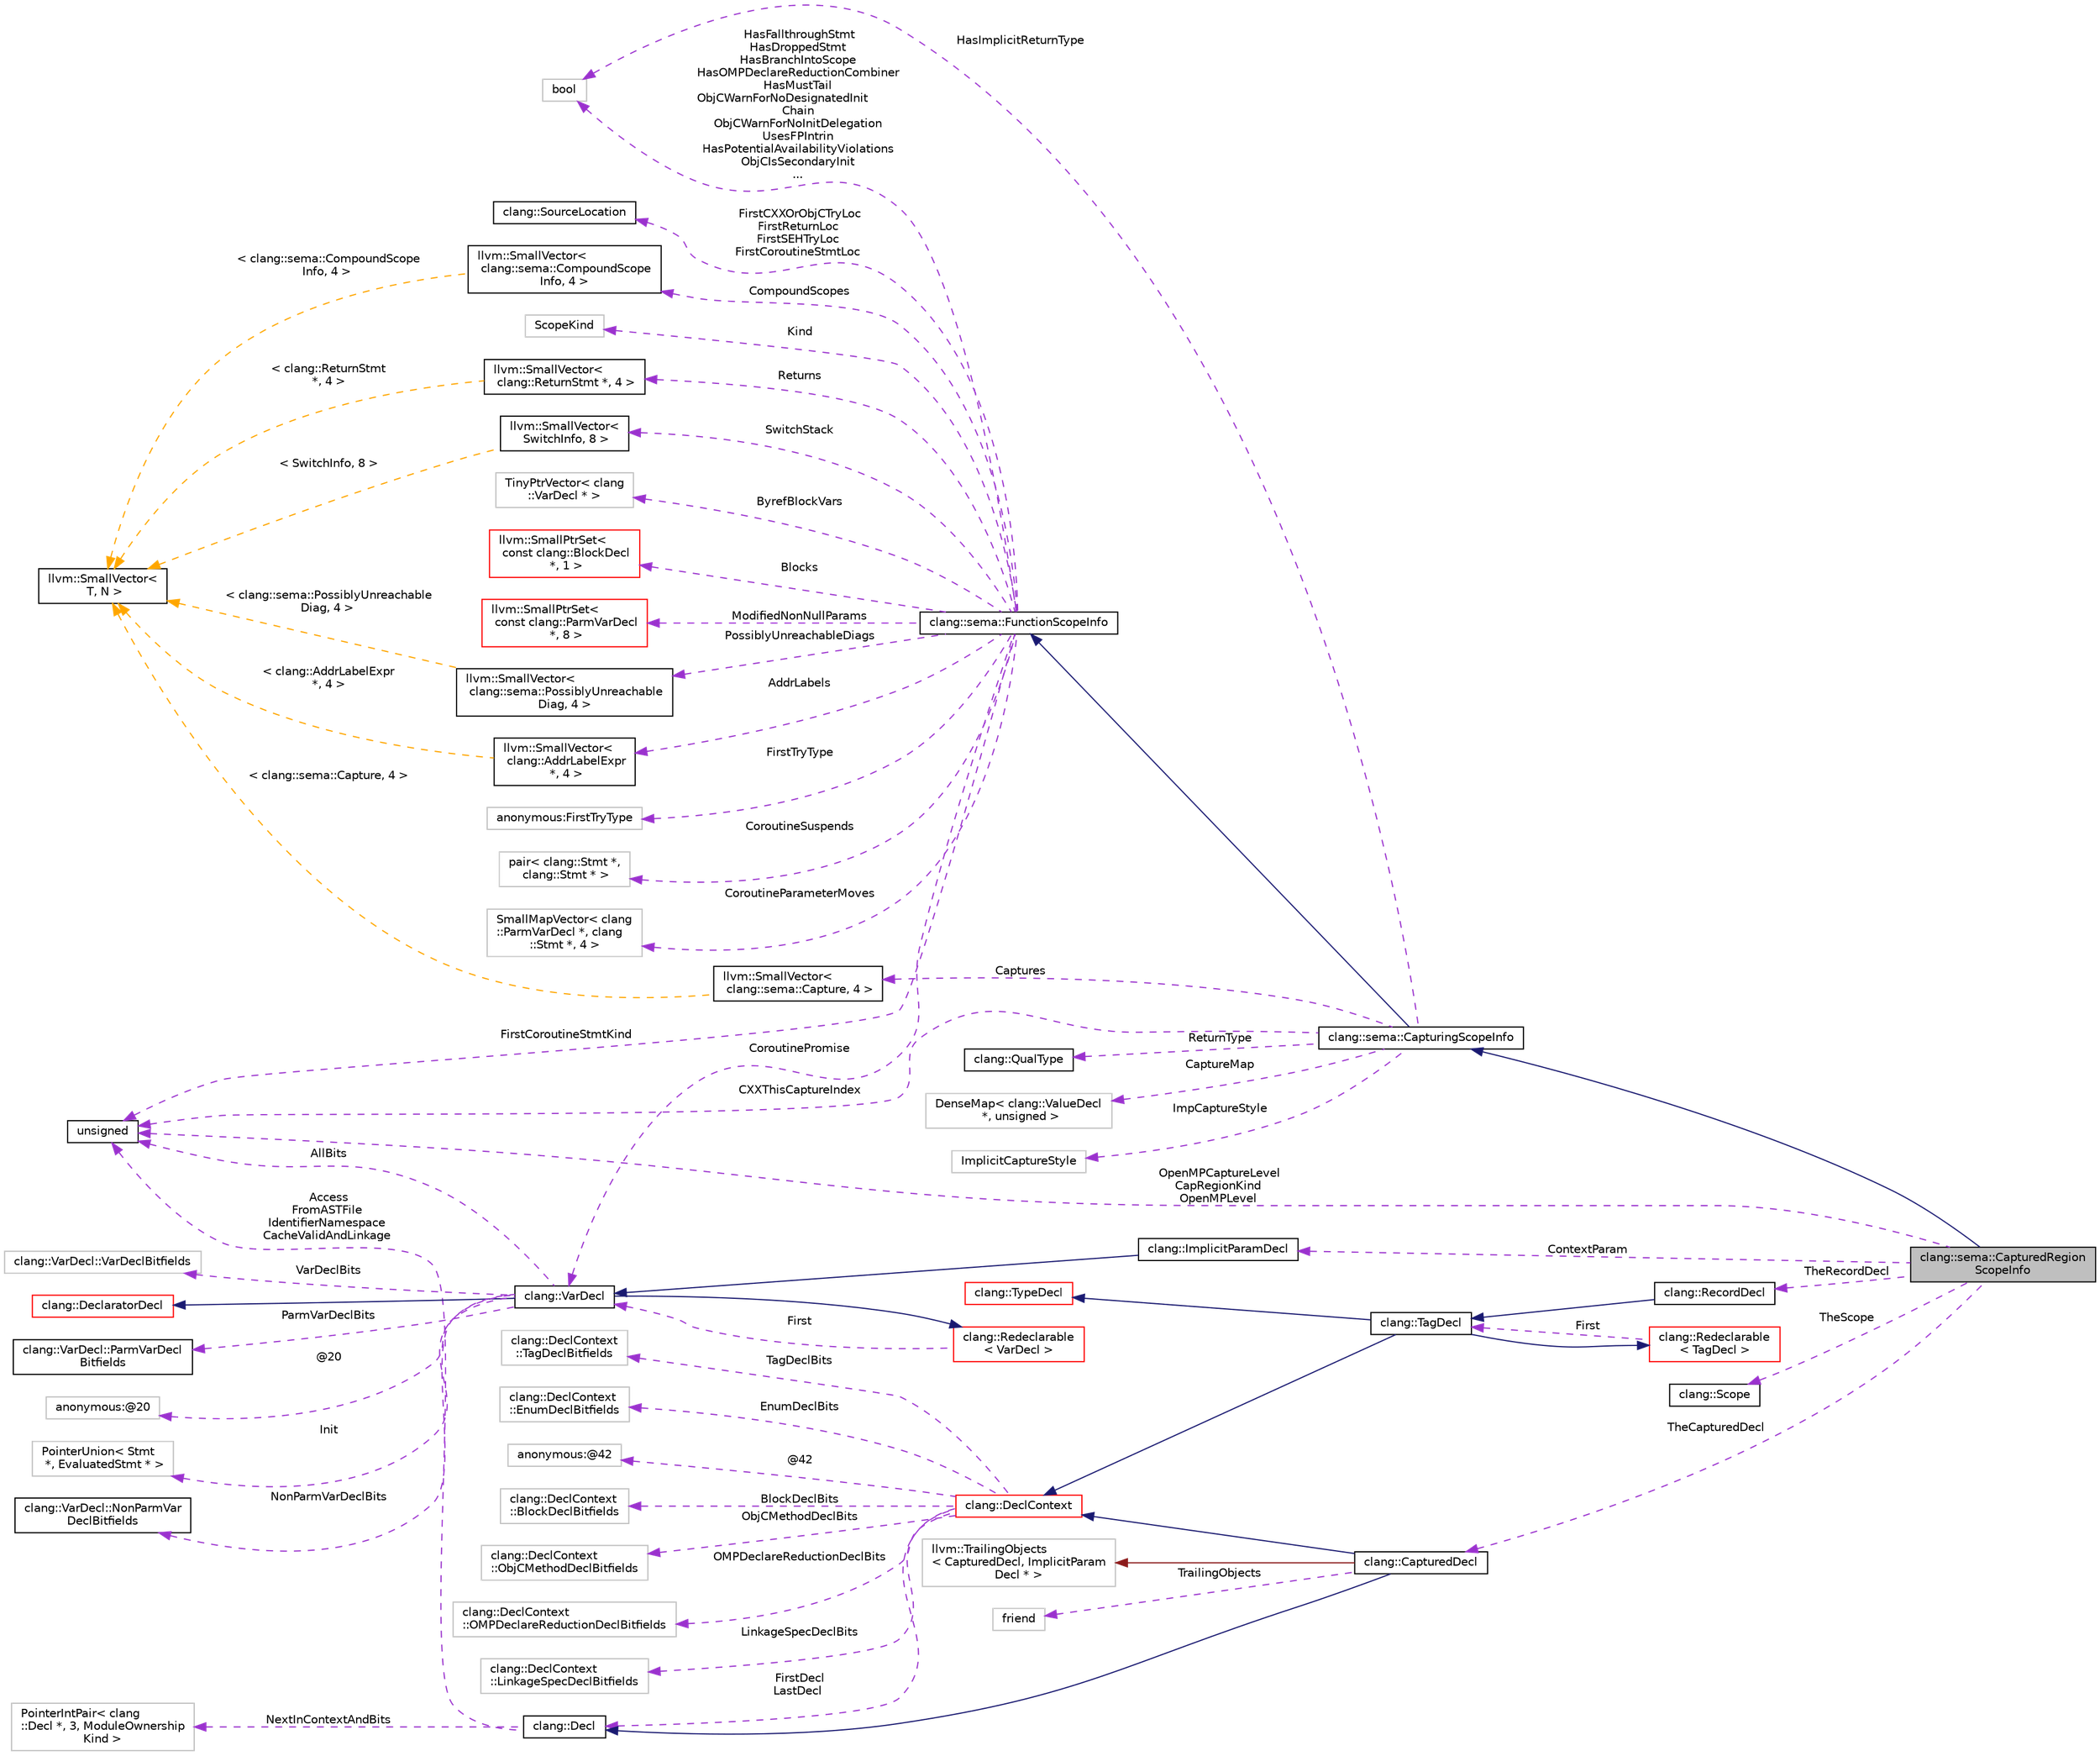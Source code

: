 digraph "clang::sema::CapturedRegionScopeInfo"
{
 // LATEX_PDF_SIZE
  bgcolor="transparent";
  edge [fontname="Helvetica",fontsize="10",labelfontname="Helvetica",labelfontsize="10"];
  node [fontname="Helvetica",fontsize="10",shape=record];
  rankdir="LR";
  Node1 [label="clang::sema::CapturedRegion\lScopeInfo",height=0.2,width=0.4,color="black", fillcolor="grey75", style="filled", fontcolor="black",tooltip="Retains information about a captured region."];
  Node2 -> Node1 [dir="back",color="midnightblue",fontsize="10",style="solid",fontname="Helvetica"];
  Node2 [label="clang::sema::CapturingScopeInfo",height=0.2,width=0.4,color="black",URL="$classclang_1_1sema_1_1CapturingScopeInfo.html",tooltip=" "];
  Node3 -> Node2 [dir="back",color="midnightblue",fontsize="10",style="solid",fontname="Helvetica"];
  Node3 [label="clang::sema::FunctionScopeInfo",height=0.2,width=0.4,color="black",URL="$classclang_1_1sema_1_1FunctionScopeInfo.html",tooltip="Retains information about a function, method, or block that is currently being parsed."];
  Node4 -> Node3 [dir="back",color="darkorchid3",fontsize="10",style="dashed",label=" CoroutineParameterMoves" ,fontname="Helvetica"];
  Node4 [label="SmallMapVector\< clang\l::ParmVarDecl *, clang\l::Stmt *, 4 \>",height=0.2,width=0.4,color="grey75",tooltip=" "];
  Node5 -> Node3 [dir="back",color="darkorchid3",fontsize="10",style="dashed",label=" AddrLabels" ,fontname="Helvetica"];
  Node5 [label="llvm::SmallVector\<\l clang::AddrLabelExpr\l *, 4 \>",height=0.2,width=0.4,color="black",URL="$classllvm_1_1SmallVector.html",tooltip=" "];
  Node6 -> Node5 [dir="back",color="orange",fontsize="10",style="dashed",label=" \< clang::AddrLabelExpr\l *, 4 \>" ,fontname="Helvetica"];
  Node6 [label="llvm::SmallVector\<\l T, N \>",height=0.2,width=0.4,color="black",URL="$classllvm_1_1SmallVector.html",tooltip=" "];
  Node7 -> Node3 [dir="back",color="darkorchid3",fontsize="10",style="dashed",label=" FirstCXXOrObjCTryLoc\nFirstReturnLoc\nFirstSEHTryLoc\nFirstCoroutineStmtLoc" ,fontname="Helvetica"];
  Node7 [label="clang::SourceLocation",height=0.2,width=0.4,color="black",URL="$classclang_1_1SourceLocation.html",tooltip="Encodes a location in the source."];
  Node8 -> Node3 [dir="back",color="darkorchid3",fontsize="10",style="dashed",label=" CompoundScopes" ,fontname="Helvetica"];
  Node8 [label="llvm::SmallVector\<\l clang::sema::CompoundScope\lInfo, 4 \>",height=0.2,width=0.4,color="black",URL="$classllvm_1_1SmallVector.html",tooltip=" "];
  Node6 -> Node8 [dir="back",color="orange",fontsize="10",style="dashed",label=" \< clang::sema::CompoundScope\lInfo, 4 \>" ,fontname="Helvetica"];
  Node9 -> Node3 [dir="back",color="darkorchid3",fontsize="10",style="dashed",label=" Kind" ,fontname="Helvetica"];
  Node9 [label="ScopeKind",height=0.2,width=0.4,color="grey75",tooltip=" "];
  Node10 -> Node3 [dir="back",color="darkorchid3",fontsize="10",style="dashed",label=" Returns" ,fontname="Helvetica"];
  Node10 [label="llvm::SmallVector\<\l clang::ReturnStmt *, 4 \>",height=0.2,width=0.4,color="black",URL="$classllvm_1_1SmallVector.html",tooltip=" "];
  Node6 -> Node10 [dir="back",color="orange",fontsize="10",style="dashed",label=" \< clang::ReturnStmt\l *, 4 \>" ,fontname="Helvetica"];
  Node11 -> Node3 [dir="back",color="darkorchid3",fontsize="10",style="dashed",label=" HasFallthroughStmt\nHasDroppedStmt\nHasBranchIntoScope\nHasOMPDeclareReductionCombiner\nHasMustTail\nObjCWarnForNoDesignatedInit\lChain\nObjCWarnForNoInitDelegation\nUsesFPIntrin\nHasPotentialAvailabilityViolations\nObjCIsSecondaryInit\n..." ,fontname="Helvetica"];
  Node11 [label="bool",height=0.2,width=0.4,color="grey75",tooltip=" "];
  Node12 -> Node3 [dir="back",color="darkorchid3",fontsize="10",style="dashed",label=" ByrefBlockVars" ,fontname="Helvetica"];
  Node12 [label="TinyPtrVector\< clang\l::VarDecl * \>",height=0.2,width=0.4,color="grey75",tooltip=" "];
  Node13 -> Node3 [dir="back",color="darkorchid3",fontsize="10",style="dashed",label=" Blocks" ,fontname="Helvetica"];
  Node13 [label="llvm::SmallPtrSet\<\l const clang::BlockDecl\l *, 1 \>",height=0.2,width=0.4,color="red",URL="$classllvm_1_1SmallPtrSet.html",tooltip=" "];
  Node15 -> Node3 [dir="back",color="darkorchid3",fontsize="10",style="dashed",label=" ModifiedNonNullParams" ,fontname="Helvetica"];
  Node15 [label="llvm::SmallPtrSet\<\l const clang::ParmVarDecl\l *, 8 \>",height=0.2,width=0.4,color="red",URL="$classllvm_1_1SmallPtrSet.html",tooltip=" "];
  Node16 -> Node3 [dir="back",color="darkorchid3",fontsize="10",style="dashed",label=" SwitchStack" ,fontname="Helvetica"];
  Node16 [label="llvm::SmallVector\<\l SwitchInfo, 8 \>",height=0.2,width=0.4,color="black",URL="$classllvm_1_1SmallVector.html",tooltip=" "];
  Node6 -> Node16 [dir="back",color="orange",fontsize="10",style="dashed",label=" \< SwitchInfo, 8 \>" ,fontname="Helvetica"];
  Node17 -> Node3 [dir="back",color="darkorchid3",fontsize="10",style="dashed",label=" FirstCoroutineStmtKind" ,fontname="Helvetica"];
  Node17 [label="unsigned",height=0.2,width=0.4,color="black",URL="$classunsigned.html",tooltip=" "];
  Node18 -> Node3 [dir="back",color="darkorchid3",fontsize="10",style="dashed",label=" FirstTryType" ,fontname="Helvetica"];
  Node18 [label="anonymous:FirstTryType",height=0.2,width=0.4,color="grey75",tooltip=" "];
  Node19 -> Node3 [dir="back",color="darkorchid3",fontsize="10",style="dashed",label=" PossiblyUnreachableDiags" ,fontname="Helvetica"];
  Node19 [label="llvm::SmallVector\<\l clang::sema::PossiblyUnreachable\lDiag, 4 \>",height=0.2,width=0.4,color="black",URL="$classllvm_1_1SmallVector.html",tooltip=" "];
  Node6 -> Node19 [dir="back",color="orange",fontsize="10",style="dashed",label=" \< clang::sema::PossiblyUnreachable\lDiag, 4 \>" ,fontname="Helvetica"];
  Node20 -> Node3 [dir="back",color="darkorchid3",fontsize="10",style="dashed",label=" CoroutineSuspends" ,fontname="Helvetica"];
  Node20 [label="pair\< clang::Stmt *,\l clang::Stmt * \>",height=0.2,width=0.4,color="grey75",tooltip=" "];
  Node21 -> Node3 [dir="back",color="darkorchid3",fontsize="10",style="dashed",label=" CoroutinePromise" ,fontname="Helvetica"];
  Node21 [label="clang::VarDecl",height=0.2,width=0.4,color="black",URL="$classclang_1_1VarDecl.html",tooltip="Represents a variable declaration or definition."];
  Node22 -> Node21 [dir="back",color="midnightblue",fontsize="10",style="solid",fontname="Helvetica"];
  Node22 [label="clang::DeclaratorDecl",height=0.2,width=0.4,color="red",URL="$classclang_1_1DeclaratorDecl.html",tooltip="Represents a ValueDecl that came out of a declarator."];
  Node27 -> Node21 [dir="back",color="midnightblue",fontsize="10",style="solid",fontname="Helvetica"];
  Node27 [label="clang::Redeclarable\l\< VarDecl \>",height=0.2,width=0.4,color="red",URL="$classclang_1_1Redeclarable.html",tooltip=" "];
  Node21 -> Node27 [dir="back",color="darkorchid3",fontsize="10",style="dashed",label=" First" ,fontname="Helvetica"];
  Node31 -> Node21 [dir="back",color="darkorchid3",fontsize="10",style="dashed",label=" ParmVarDeclBits" ,fontname="Helvetica"];
  Node31 [label="clang::VarDecl::ParmVarDecl\lBitfields",height=0.2,width=0.4,color="black",URL="$classclang_1_1VarDecl_1_1ParmVarDeclBitfields.html",tooltip=" "];
  Node32 -> Node21 [dir="back",color="darkorchid3",fontsize="10",style="dashed",label=" @20" ,fontname="Helvetica"];
  Node32 [label="anonymous:@20",height=0.2,width=0.4,color="grey75",tooltip=" "];
  Node33 -> Node21 [dir="back",color="darkorchid3",fontsize="10",style="dashed",label=" Init" ,fontname="Helvetica"];
  Node33 [label="PointerUnion\< Stmt\l *, EvaluatedStmt * \>",height=0.2,width=0.4,color="grey75",tooltip=" "];
  Node17 -> Node21 [dir="back",color="darkorchid3",fontsize="10",style="dashed",label=" AllBits" ,fontname="Helvetica"];
  Node34 -> Node21 [dir="back",color="darkorchid3",fontsize="10",style="dashed",label=" NonParmVarDeclBits" ,fontname="Helvetica"];
  Node34 [label="clang::VarDecl::NonParmVar\lDeclBitfields",height=0.2,width=0.4,color="black",URL="$classclang_1_1VarDecl_1_1NonParmVarDeclBitfields.html",tooltip=" "];
  Node35 -> Node21 [dir="back",color="darkorchid3",fontsize="10",style="dashed",label=" VarDeclBits" ,fontname="Helvetica"];
  Node35 [label="clang::VarDecl::VarDeclBitfields",height=0.2,width=0.4,color="grey75",tooltip=" "];
  Node36 -> Node2 [dir="back",color="darkorchid3",fontsize="10",style="dashed",label=" Captures" ,fontname="Helvetica"];
  Node36 [label="llvm::SmallVector\<\l clang::sema::Capture, 4 \>",height=0.2,width=0.4,color="black",URL="$classllvm_1_1SmallVector.html",tooltip=" "];
  Node6 -> Node36 [dir="back",color="orange",fontsize="10",style="dashed",label=" \< clang::sema::Capture, 4 \>" ,fontname="Helvetica"];
  Node37 -> Node2 [dir="back",color="darkorchid3",fontsize="10",style="dashed",label=" ReturnType" ,fontname="Helvetica"];
  Node37 [label="clang::QualType",height=0.2,width=0.4,color="black",URL="$classclang_1_1QualType.html",tooltip="A (possibly-)qualified type."];
  Node38 -> Node2 [dir="back",color="darkorchid3",fontsize="10",style="dashed",label=" CaptureMap" ,fontname="Helvetica"];
  Node38 [label="DenseMap\< clang::ValueDecl\l *, unsigned \>",height=0.2,width=0.4,color="grey75",tooltip=" "];
  Node11 -> Node2 [dir="back",color="darkorchid3",fontsize="10",style="dashed",label=" HasImplicitReturnType" ,fontname="Helvetica"];
  Node17 -> Node2 [dir="back",color="darkorchid3",fontsize="10",style="dashed",label=" CXXThisCaptureIndex" ,fontname="Helvetica"];
  Node39 -> Node2 [dir="back",color="darkorchid3",fontsize="10",style="dashed",label=" ImpCaptureStyle" ,fontname="Helvetica"];
  Node39 [label="ImplicitCaptureStyle",height=0.2,width=0.4,color="grey75",tooltip=" "];
  Node40 -> Node1 [dir="back",color="darkorchid3",fontsize="10",style="dashed",label=" TheRecordDecl" ,fontname="Helvetica"];
  Node40 [label="clang::RecordDecl",height=0.2,width=0.4,color="black",URL="$classclang_1_1RecordDecl.html",tooltip="Represents a struct/union/class."];
  Node41 -> Node40 [dir="back",color="midnightblue",fontsize="10",style="solid",fontname="Helvetica"];
  Node41 [label="clang::TagDecl",height=0.2,width=0.4,color="black",URL="$classclang_1_1TagDecl.html",tooltip="Represents the declaration of a struct/union/class/enum."];
  Node42 -> Node41 [dir="back",color="midnightblue",fontsize="10",style="solid",fontname="Helvetica"];
  Node42 [label="clang::TypeDecl",height=0.2,width=0.4,color="red",URL="$classclang_1_1TypeDecl.html",tooltip="Represents a declaration of a type."];
  Node43 -> Node41 [dir="back",color="midnightblue",fontsize="10",style="solid",fontname="Helvetica"];
  Node43 [label="clang::DeclContext",height=0.2,width=0.4,color="red",URL="$classclang_1_1DeclContext.html",tooltip="DeclContext - This is used only as base class of specific decl types that can act as declaration cont..."];
  Node44 -> Node43 [dir="back",color="darkorchid3",fontsize="10",style="dashed",label=" TagDeclBits" ,fontname="Helvetica"];
  Node44 [label="clang::DeclContext\l::TagDeclBitfields",height=0.2,width=0.4,color="grey75",tooltip="Stores the bits used by TagDecl."];
  Node45 -> Node43 [dir="back",color="darkorchid3",fontsize="10",style="dashed",label=" EnumDeclBits" ,fontname="Helvetica"];
  Node45 [label="clang::DeclContext\l::EnumDeclBitfields",height=0.2,width=0.4,color="grey75",tooltip="Stores the bits used by EnumDecl."];
  Node46 -> Node43 [dir="back",color="darkorchid3",fontsize="10",style="dashed",label=" @42" ,fontname="Helvetica"];
  Node46 [label="anonymous:@42",height=0.2,width=0.4,color="grey75",tooltip=" "];
  Node47 -> Node43 [dir="back",color="darkorchid3",fontsize="10",style="dashed",label=" BlockDeclBits" ,fontname="Helvetica"];
  Node47 [label="clang::DeclContext\l::BlockDeclBitfields",height=0.2,width=0.4,color="grey75",tooltip="Stores the bits used by BlockDecl."];
  Node48 -> Node43 [dir="back",color="darkorchid3",fontsize="10",style="dashed",label=" ObjCMethodDeclBits" ,fontname="Helvetica"];
  Node48 [label="clang::DeclContext\l::ObjCMethodDeclBitfields",height=0.2,width=0.4,color="grey75",tooltip="Stores the bits used by ObjCMethodDecl."];
  Node49 -> Node43 [dir="back",color="darkorchid3",fontsize="10",style="dashed",label=" OMPDeclareReductionDeclBits" ,fontname="Helvetica"];
  Node49 [label="clang::DeclContext\l::OMPDeclareReductionDeclBitfields",height=0.2,width=0.4,color="grey75",tooltip="Stores the bits used by OMPDeclareReductionDecl."];
  Node50 -> Node43 [dir="back",color="darkorchid3",fontsize="10",style="dashed",label=" LinkageSpecDeclBits" ,fontname="Helvetica"];
  Node50 [label="clang::DeclContext\l::LinkageSpecDeclBitfields",height=0.2,width=0.4,color="grey75",tooltip="Stores the bits used by LinkageSpecDecl."];
  Node25 -> Node43 [dir="back",color="darkorchid3",fontsize="10",style="dashed",label=" FirstDecl\nLastDecl" ,fontname="Helvetica"];
  Node25 [label="clang::Decl",height=0.2,width=0.4,color="black",URL="$classclang_1_1Decl.html",tooltip="Decl - This represents one declaration (or definition), e.g."];
  Node26 -> Node25 [dir="back",color="darkorchid3",fontsize="10",style="dashed",label=" NextInContextAndBits" ,fontname="Helvetica"];
  Node26 [label="PointerIntPair\< clang\l::Decl *, 3, ModuleOwnership\lKind \>",height=0.2,width=0.4,color="grey75",tooltip=" "];
  Node17 -> Node25 [dir="back",color="darkorchid3",fontsize="10",style="dashed",label=" Access\nFromASTFile\nIdentifierNamespace\nCacheValidAndLinkage" ,fontname="Helvetica"];
  Node56 -> Node41 [dir="back",color="midnightblue",fontsize="10",style="solid",fontname="Helvetica"];
  Node56 [label="clang::Redeclarable\l\< TagDecl \>",height=0.2,width=0.4,color="red",URL="$classclang_1_1Redeclarable.html",tooltip=" "];
  Node41 -> Node56 [dir="back",color="darkorchid3",fontsize="10",style="dashed",label=" First" ,fontname="Helvetica"];
  Node57 -> Node1 [dir="back",color="darkorchid3",fontsize="10",style="dashed",label=" ContextParam" ,fontname="Helvetica"];
  Node57 [label="clang::ImplicitParamDecl",height=0.2,width=0.4,color="black",URL="$classclang_1_1ImplicitParamDecl.html",tooltip=" "];
  Node21 -> Node57 [dir="back",color="midnightblue",fontsize="10",style="solid",fontname="Helvetica"];
  Node58 -> Node1 [dir="back",color="darkorchid3",fontsize="10",style="dashed",label=" TheCapturedDecl" ,fontname="Helvetica"];
  Node58 [label="clang::CapturedDecl",height=0.2,width=0.4,color="black",URL="$classclang_1_1CapturedDecl.html",tooltip="Represents the body of a CapturedStmt, and serves as its DeclContext."];
  Node25 -> Node58 [dir="back",color="midnightblue",fontsize="10",style="solid",fontname="Helvetica"];
  Node43 -> Node58 [dir="back",color="midnightblue",fontsize="10",style="solid",fontname="Helvetica"];
  Node59 -> Node58 [dir="back",color="firebrick4",fontsize="10",style="solid",fontname="Helvetica"];
  Node59 [label="llvm::TrailingObjects\l\< CapturedDecl, ImplicitParam\lDecl * \>",height=0.2,width=0.4,color="grey75",tooltip=" "];
  Node60 -> Node58 [dir="back",color="darkorchid3",fontsize="10",style="dashed",label=" TrailingObjects" ,fontname="Helvetica"];
  Node60 [label="friend",height=0.2,width=0.4,color="grey75",tooltip=" "];
  Node61 -> Node1 [dir="back",color="darkorchid3",fontsize="10",style="dashed",label=" TheScope" ,fontname="Helvetica"];
  Node61 [label="clang::Scope",height=0.2,width=0.4,color="black",URL="$classclang_1_1Scope.html",tooltip="Scope - A scope is a transient data structure that is used while parsing the program."];
  Node17 -> Node1 [dir="back",color="darkorchid3",fontsize="10",style="dashed",label=" OpenMPCaptureLevel\nCapRegionKind\nOpenMPLevel" ,fontname="Helvetica"];
}
